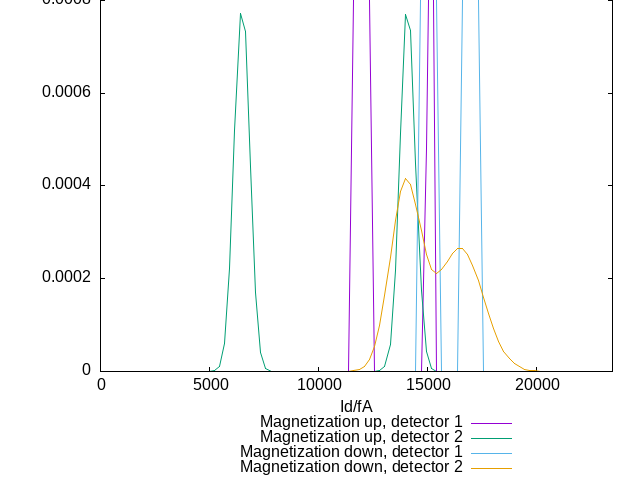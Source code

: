 # Copyright 2002 D. C. Hatton
#
# D. C. Hatton can be contacted on dan.hatton@btinternet.com
#
# This program is free software; you can redistribute it and/or modify
# it under the terms of the GNU General Public License as published by
# the Free Software Foundation; version 2 of the License.
#
# This program is distributed in the hope that it will be useful, but
# WITHOUT ANY WARRANTY; without even the implied warranty of
# MERCHANTABILITY or FITNESS FOR A PARTICULAR PURPOSE.  See the GNU
# General Public License for more details.
#
# You should have received a copy of the GNU General Public License
# along with this program (in the file copying.programs;) if not,
# write to the Free Software Foundation, Inc., 59 Temple Place, Suite
# 330, Boston, MA 02111-1307 USA

# This plots the data from 11th December 2001

set pointsize 0.01
set style data xyerrorbars
set key below
set size 1, 2

pi = 3.1415927

Gaussian(x, mu, sigma) = exp(-((x-mu)**2.0/sigma**2.0))/sqrt(2.0*pi*sigma**2.0)
tophat(x, low, high) = x < low ? Gaussian(x, (high+low)/2.0, (high-low)/5.32) : x <= high ? 127.0/(128.0*(high-low)) : Gaussian(x, (high+low)/2.0, (high-low)/5.32)

rhou1(I) = tophat(I, 11500.0, 12500.0)+Gaussian(I, 15100.0, 100.0)
rhou2(I) = Gaussian(I, 6500.0, 500.0)+Gaussian(I, 14100.0, 500.0)
rhod1(I) = tophat(I, 16500.0, 17500.0)+tophat(I, 14500.0, 15500.0)
rhod2(I) = Gaussian(I, 16500.0, 1500.0)+Gaussian(I, 14000.0, 1000.0)


set terminal pslatex
set color
set xrange [0:23500]
set xlabel "$I_d/\\ut{fA}$"
set ylabel "$\\rho\\ut{fA}$"
set output '20011211_Polarimetry.tex'
plot rhou1(x) title "Magnetization up, detector 1", rhou2(x) title "Magnetization up, detector 2", rhod1(x) title "Magnetization down, detector 1", rhod2(x) title "Magnetization down, detector 2"


set terminal png
set color
set xlabel "Id/fA"
set ylabel "rhofA"
set output '20011211_Polarimetry.png'
plot rhou1(x) title "Magnetization up, detector 1", rhou2(x) title "Magnetization up, detector 2", rhod1(x) title "Magnetization down, detector 1", rhod2(x) title "Magnetization down, detector 2"

set xrange [*:*]

